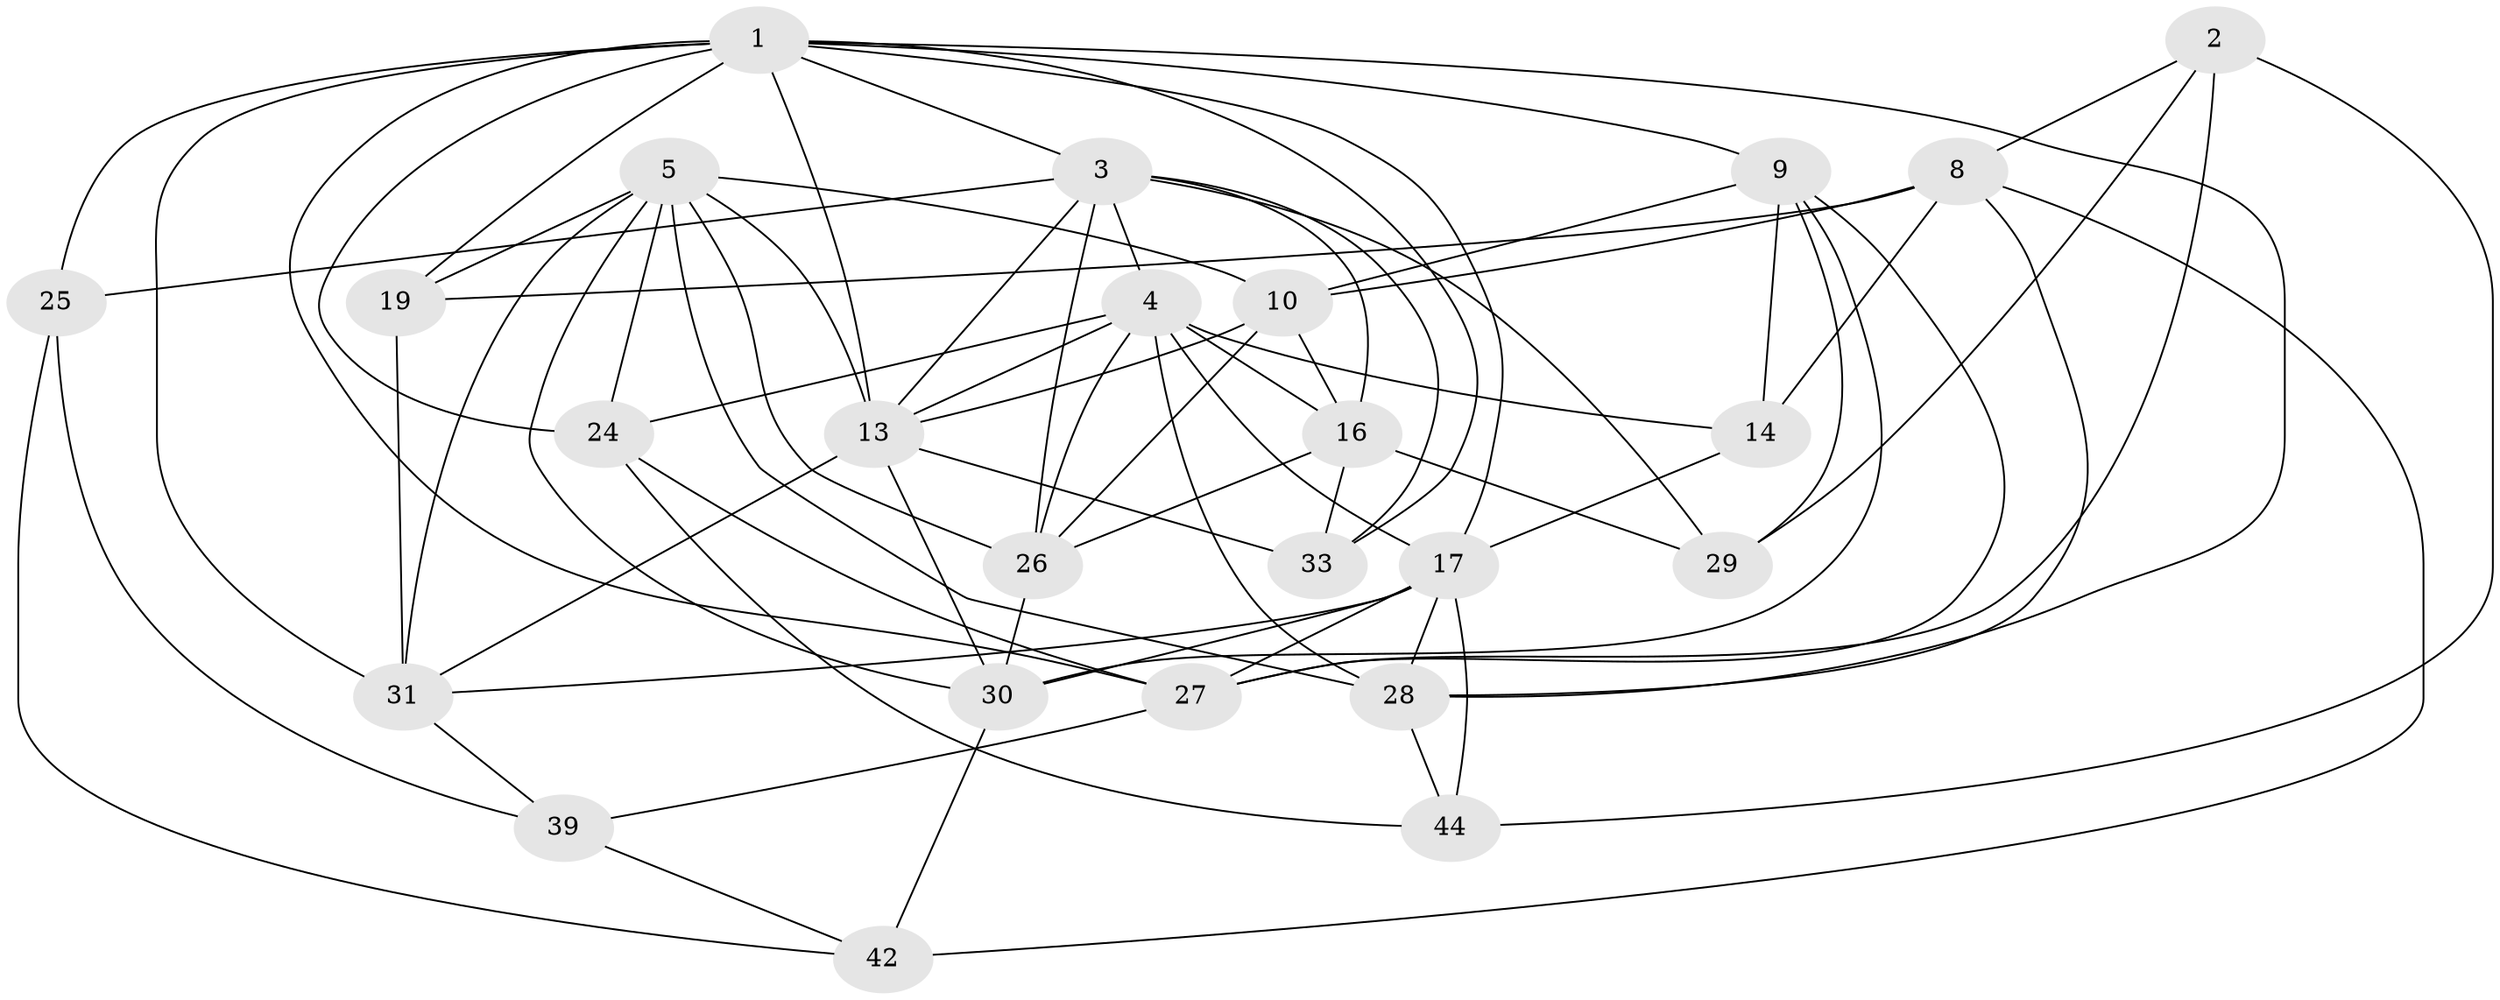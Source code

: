 // original degree distribution, {4: 1.0}
// Generated by graph-tools (version 1.1) at 2025/20/03/04/25 18:20:28]
// undirected, 25 vertices, 73 edges
graph export_dot {
graph [start="1"]
  node [color=gray90,style=filled];
  1 [super="+6+32"];
  2;
  3 [super="+11+7"];
  4 [super="+36"];
  5 [super="+12"];
  8 [super="+46"];
  9 [super="+38"];
  10 [super="+50"];
  13 [super="+49+23"];
  14;
  16 [super="+18"];
  17 [super="+21"];
  19;
  24 [super="+35"];
  25;
  26 [super="+34"];
  27 [super="+47"];
  28 [super="+48"];
  29;
  30 [super="+41"];
  31 [super="+43"];
  33;
  39;
  42;
  44;
  1 -- 9;
  1 -- 24 [weight=2];
  1 -- 19;
  1 -- 25;
  1 -- 27;
  1 -- 31;
  1 -- 28;
  1 -- 3;
  1 -- 33;
  1 -- 17;
  1 -- 13;
  2 -- 8;
  2 -- 29;
  2 -- 44;
  2 -- 27;
  3 -- 26;
  3 -- 13;
  3 -- 33;
  3 -- 16;
  3 -- 25;
  3 -- 29;
  3 -- 4;
  4 -- 14;
  4 -- 13;
  4 -- 26;
  4 -- 16;
  4 -- 17;
  4 -- 24;
  4 -- 28;
  5 -- 10;
  5 -- 30;
  5 -- 31;
  5 -- 19;
  5 -- 24;
  5 -- 26;
  5 -- 28;
  5 -- 13;
  8 -- 19;
  8 -- 42;
  8 -- 28;
  8 -- 14;
  8 -- 10;
  9 -- 14;
  9 -- 10;
  9 -- 27;
  9 -- 29;
  9 -- 30;
  10 -- 13;
  10 -- 26;
  10 -- 16;
  13 -- 33;
  13 -- 31;
  13 -- 30;
  14 -- 17;
  16 -- 29;
  16 -- 33;
  16 -- 26;
  17 -- 31;
  17 -- 27;
  17 -- 44;
  17 -- 28;
  17 -- 30;
  19 -- 31;
  24 -- 27;
  24 -- 44;
  25 -- 42;
  25 -- 39;
  26 -- 30;
  27 -- 39;
  28 -- 44;
  30 -- 42;
  31 -- 39;
  39 -- 42;
}
